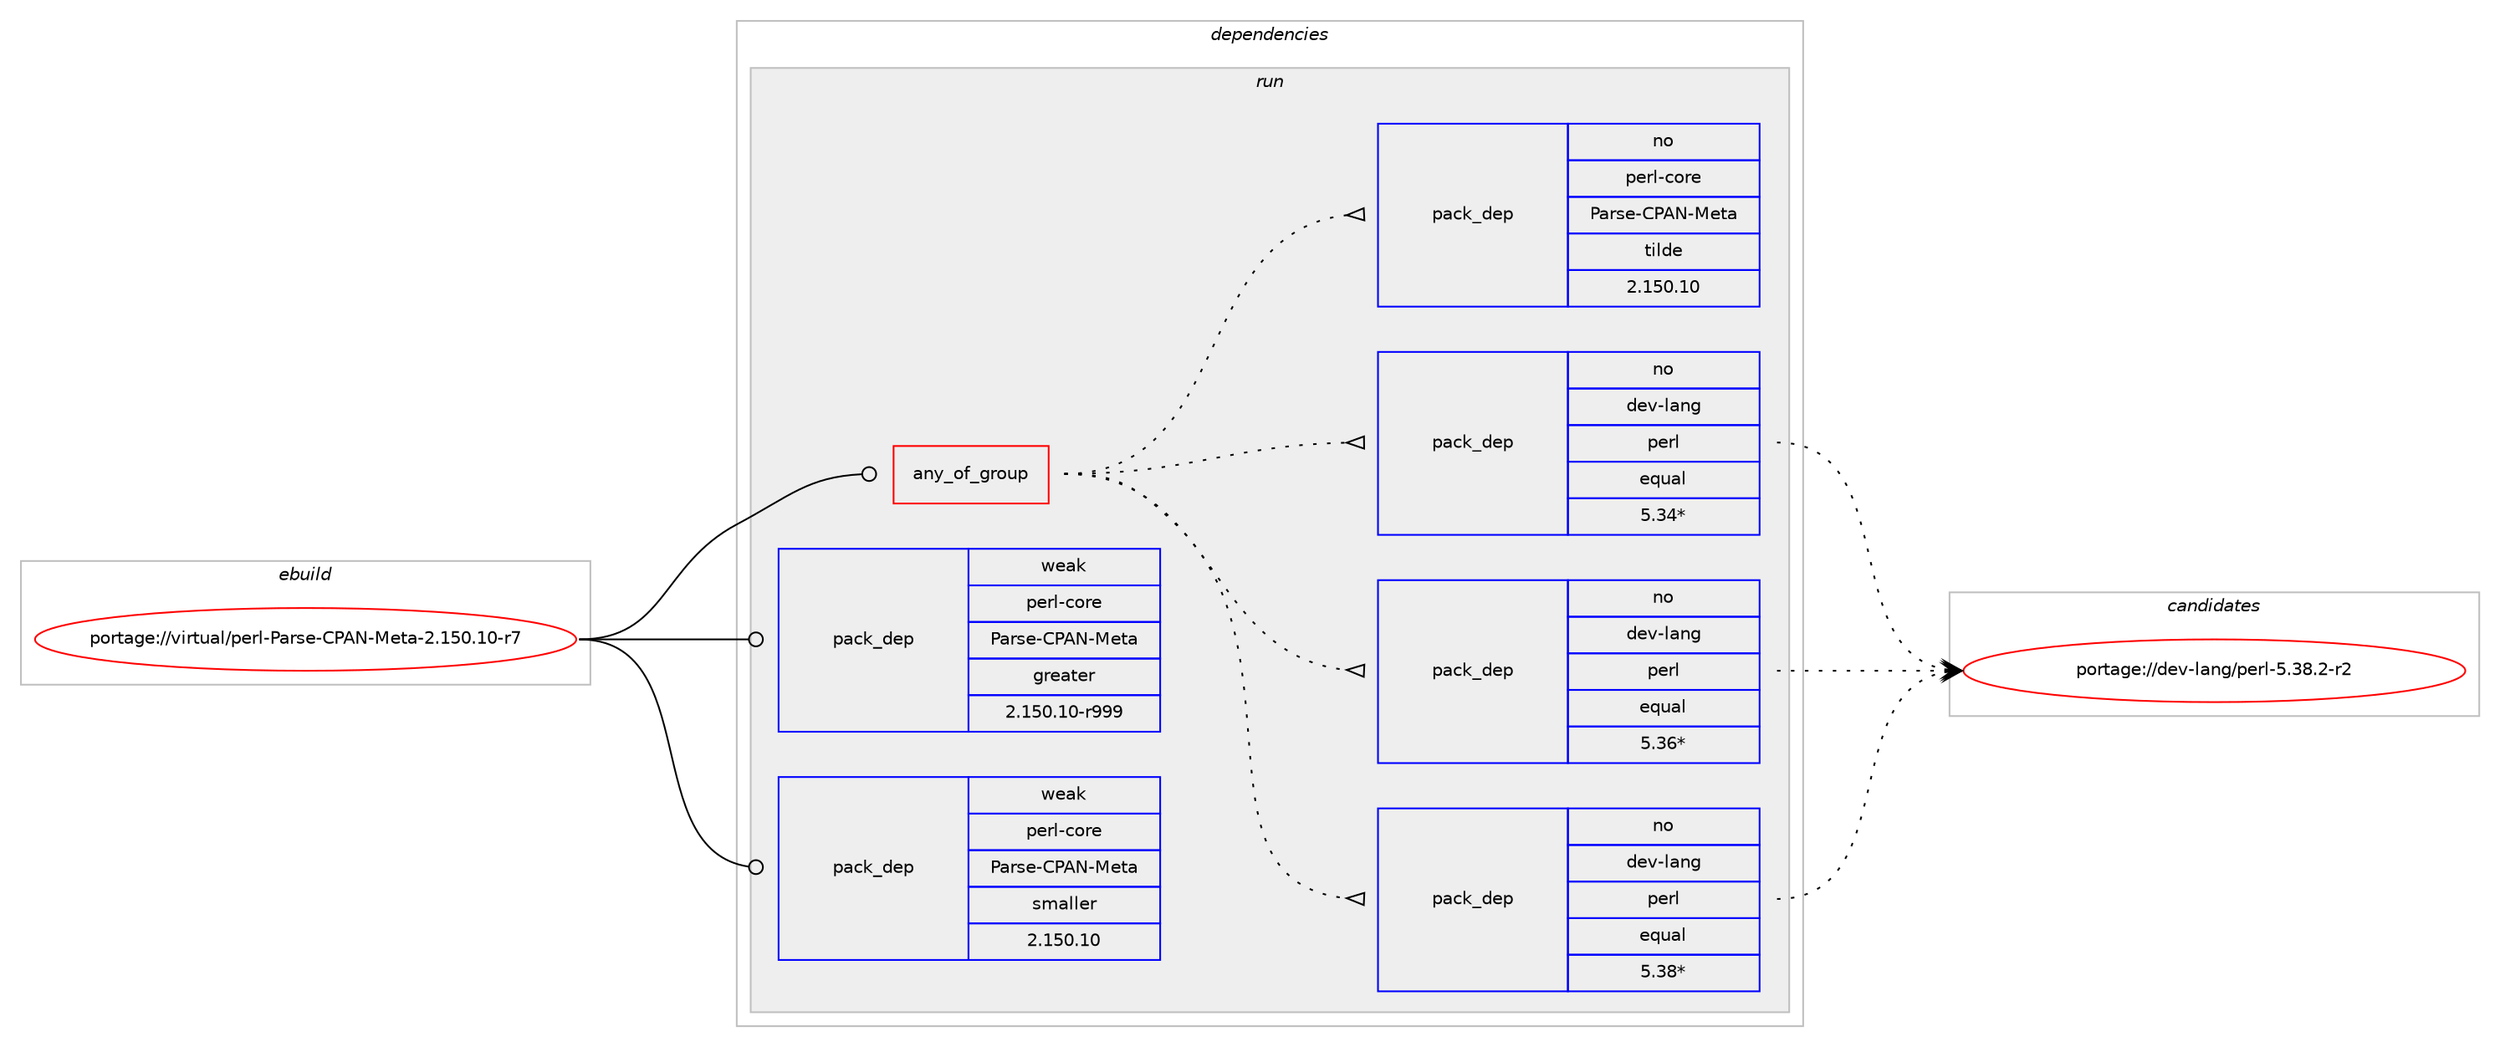 digraph prolog {

# *************
# Graph options
# *************

newrank=true;
concentrate=true;
compound=true;
graph [rankdir=LR,fontname=Helvetica,fontsize=10,ranksep=1.5];#, ranksep=2.5, nodesep=0.2];
edge  [arrowhead=vee];
node  [fontname=Helvetica,fontsize=10];

# **********
# The ebuild
# **********

subgraph cluster_leftcol {
color=gray;
rank=same;
label=<<i>ebuild</i>>;
id [label="portage://virtual/perl-Parse-CPAN-Meta-2.150.10-r7", color=red, width=4, href="../virtual/perl-Parse-CPAN-Meta-2.150.10-r7.svg"];
}

# ****************
# The dependencies
# ****************

subgraph cluster_midcol {
color=gray;
label=<<i>dependencies</i>>;
subgraph cluster_compile {
fillcolor="#eeeeee";
style=filled;
label=<<i>compile</i>>;
}
subgraph cluster_compileandrun {
fillcolor="#eeeeee";
style=filled;
label=<<i>compile and run</i>>;
}
subgraph cluster_run {
fillcolor="#eeeeee";
style=filled;
label=<<i>run</i>>;
subgraph any57 {
dependency1464 [label=<<TABLE BORDER="0" CELLBORDER="1" CELLSPACING="0" CELLPADDING="4"><TR><TD CELLPADDING="10">any_of_group</TD></TR></TABLE>>, shape=none, color=red];subgraph pack544 {
dependency1465 [label=<<TABLE BORDER="0" CELLBORDER="1" CELLSPACING="0" CELLPADDING="4" WIDTH="220"><TR><TD ROWSPAN="6" CELLPADDING="30">pack_dep</TD></TR><TR><TD WIDTH="110">no</TD></TR><TR><TD>dev-lang</TD></TR><TR><TD>perl</TD></TR><TR><TD>equal</TD></TR><TR><TD>5.38*</TD></TR></TABLE>>, shape=none, color=blue];
}
dependency1464:e -> dependency1465:w [weight=20,style="dotted",arrowhead="oinv"];
subgraph pack545 {
dependency1466 [label=<<TABLE BORDER="0" CELLBORDER="1" CELLSPACING="0" CELLPADDING="4" WIDTH="220"><TR><TD ROWSPAN="6" CELLPADDING="30">pack_dep</TD></TR><TR><TD WIDTH="110">no</TD></TR><TR><TD>dev-lang</TD></TR><TR><TD>perl</TD></TR><TR><TD>equal</TD></TR><TR><TD>5.36*</TD></TR></TABLE>>, shape=none, color=blue];
}
dependency1464:e -> dependency1466:w [weight=20,style="dotted",arrowhead="oinv"];
subgraph pack546 {
dependency1467 [label=<<TABLE BORDER="0" CELLBORDER="1" CELLSPACING="0" CELLPADDING="4" WIDTH="220"><TR><TD ROWSPAN="6" CELLPADDING="30">pack_dep</TD></TR><TR><TD WIDTH="110">no</TD></TR><TR><TD>dev-lang</TD></TR><TR><TD>perl</TD></TR><TR><TD>equal</TD></TR><TR><TD>5.34*</TD></TR></TABLE>>, shape=none, color=blue];
}
dependency1464:e -> dependency1467:w [weight=20,style="dotted",arrowhead="oinv"];
subgraph pack547 {
dependency1468 [label=<<TABLE BORDER="0" CELLBORDER="1" CELLSPACING="0" CELLPADDING="4" WIDTH="220"><TR><TD ROWSPAN="6" CELLPADDING="30">pack_dep</TD></TR><TR><TD WIDTH="110">no</TD></TR><TR><TD>perl-core</TD></TR><TR><TD>Parse-CPAN-Meta</TD></TR><TR><TD>tilde</TD></TR><TR><TD>2.150.10</TD></TR></TABLE>>, shape=none, color=blue];
}
dependency1464:e -> dependency1468:w [weight=20,style="dotted",arrowhead="oinv"];
}
id:e -> dependency1464:w [weight=20,style="solid",arrowhead="odot"];
# *** BEGIN UNKNOWN DEPENDENCY TYPE (TODO) ***
# id -> package_dependency(portage://virtual/perl-Parse-CPAN-Meta-2.150.10-r7,run,no,dev-lang,perl,none,[,,],any_same_slot,[])
# *** END UNKNOWN DEPENDENCY TYPE (TODO) ***

subgraph pack548 {
dependency1469 [label=<<TABLE BORDER="0" CELLBORDER="1" CELLSPACING="0" CELLPADDING="4" WIDTH="220"><TR><TD ROWSPAN="6" CELLPADDING="30">pack_dep</TD></TR><TR><TD WIDTH="110">weak</TD></TR><TR><TD>perl-core</TD></TR><TR><TD>Parse-CPAN-Meta</TD></TR><TR><TD>greater</TD></TR><TR><TD>2.150.10-r999</TD></TR></TABLE>>, shape=none, color=blue];
}
id:e -> dependency1469:w [weight=20,style="solid",arrowhead="odot"];
subgraph pack549 {
dependency1470 [label=<<TABLE BORDER="0" CELLBORDER="1" CELLSPACING="0" CELLPADDING="4" WIDTH="220"><TR><TD ROWSPAN="6" CELLPADDING="30">pack_dep</TD></TR><TR><TD WIDTH="110">weak</TD></TR><TR><TD>perl-core</TD></TR><TR><TD>Parse-CPAN-Meta</TD></TR><TR><TD>smaller</TD></TR><TR><TD>2.150.10</TD></TR></TABLE>>, shape=none, color=blue];
}
id:e -> dependency1470:w [weight=20,style="solid",arrowhead="odot"];
}
}

# **************
# The candidates
# **************

subgraph cluster_choices {
rank=same;
color=gray;
label=<<i>candidates</i>>;

subgraph choice544 {
color=black;
nodesep=1;
choice100101118451089711010347112101114108455346515646504511450 [label="portage://dev-lang/perl-5.38.2-r2", color=red, width=4,href="../dev-lang/perl-5.38.2-r2.svg"];
dependency1465:e -> choice100101118451089711010347112101114108455346515646504511450:w [style=dotted,weight="100"];
}
subgraph choice545 {
color=black;
nodesep=1;
choice100101118451089711010347112101114108455346515646504511450 [label="portage://dev-lang/perl-5.38.2-r2", color=red, width=4,href="../dev-lang/perl-5.38.2-r2.svg"];
dependency1466:e -> choice100101118451089711010347112101114108455346515646504511450:w [style=dotted,weight="100"];
}
subgraph choice546 {
color=black;
nodesep=1;
choice100101118451089711010347112101114108455346515646504511450 [label="portage://dev-lang/perl-5.38.2-r2", color=red, width=4,href="../dev-lang/perl-5.38.2-r2.svg"];
dependency1467:e -> choice100101118451089711010347112101114108455346515646504511450:w [style=dotted,weight="100"];
}
subgraph choice547 {
color=black;
nodesep=1;
}
subgraph choice548 {
color=black;
nodesep=1;
}
subgraph choice549 {
color=black;
nodesep=1;
}
}

}

